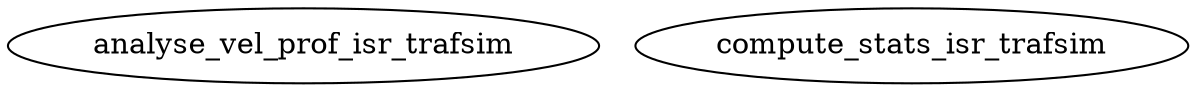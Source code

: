 /* Created by mdot for Matlab */
digraph m2html {

  analyse_vel_prof_isr_trafsim [URL="analyse_vel_prof_isr_trafsim.html"];
  compute_stats_isr_trafsim [URL="compute_stats_isr_trafsim.html"];
}